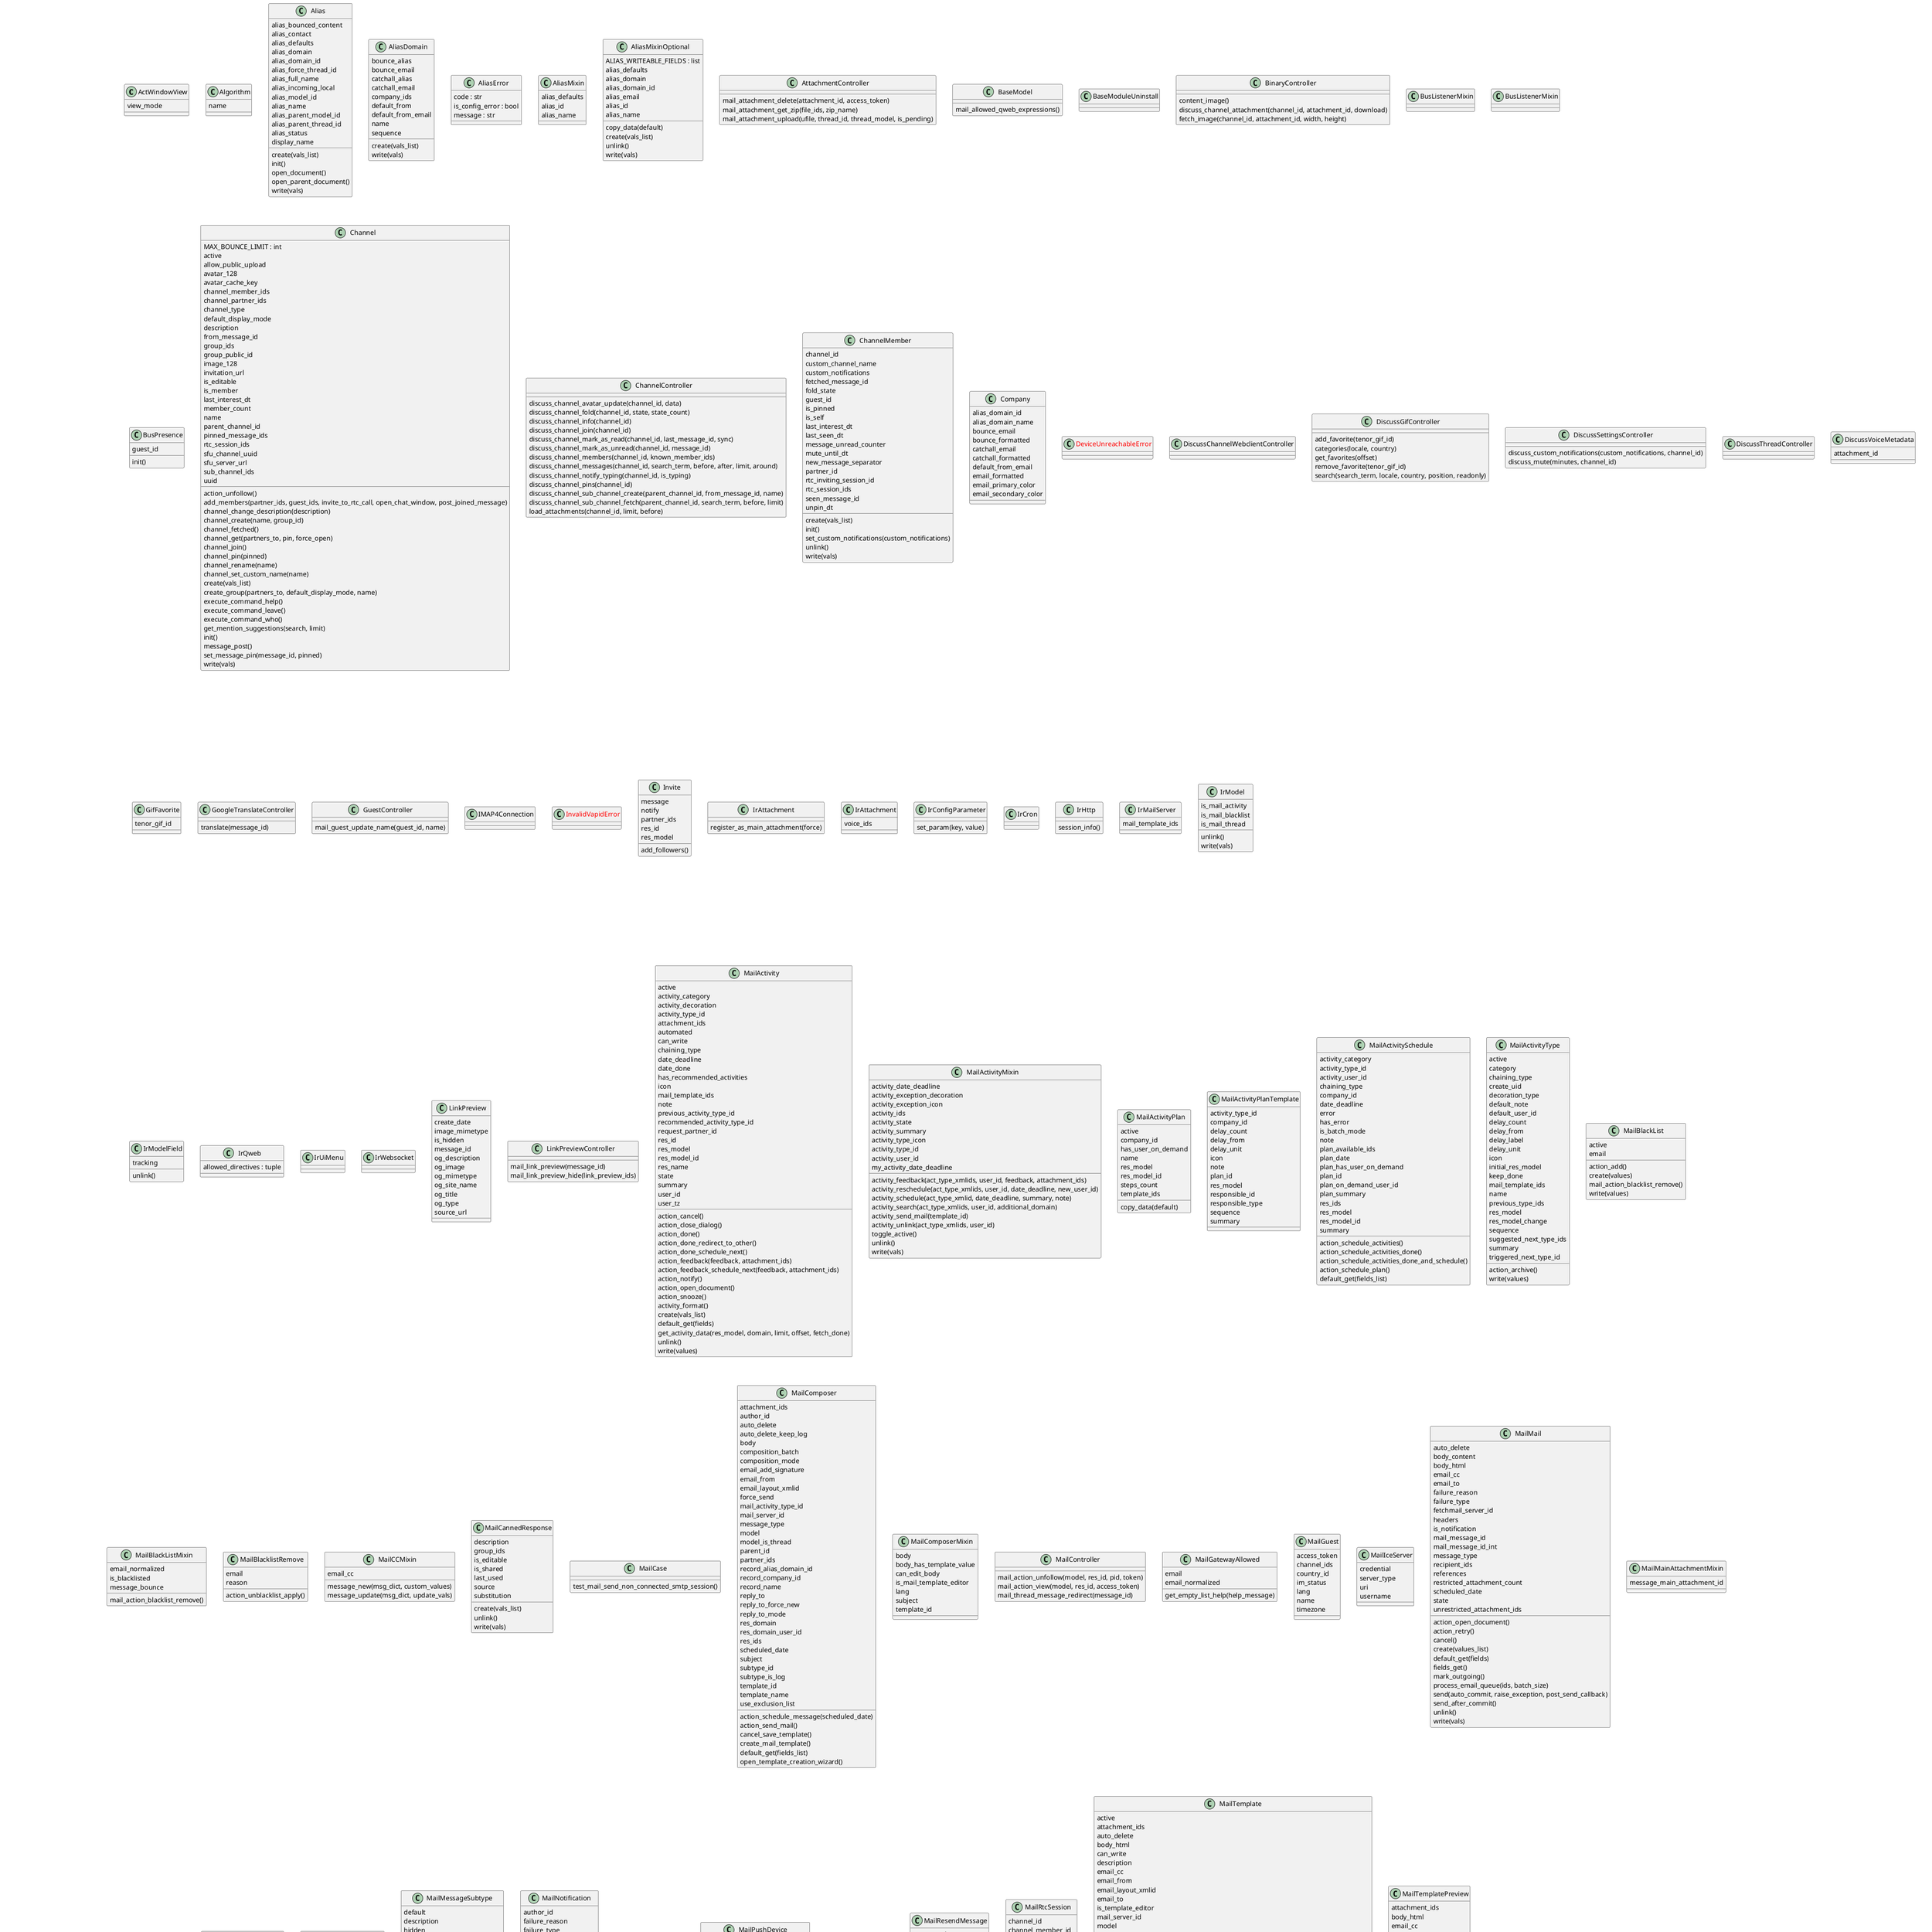 @startuml classes_mail
set namespaceSeparator none
class "ActWindowView" as odoo_src.odoo.addons.mail.models.ir_action_act_window.ActWindowView {
  view_mode
}
class "ActivityScheduleCase" as odoo_src.odoo.addons.mail.tests.test_mail_activity.ActivityScheduleCase {
  activity_create_mocked
  assertActivitiesFromPlan(plan, record, expected_deadlines, expected_responsible)
  assertActivityCreatedOnRecord(record, activity_values)
  assertActivityDoneOnRecord(record, activity_type)
  assertMessagesFromPlan(plan, record, expected_deadlines, expected_responsible)
  assertPlanExecution(plan, records, expected_deadlines, expected_responsible)
  get_last_activities(on_record, limit)
  reverse_record_set(records)
  setUpClass()
}
class "Algorithm" as odoo_src.odoo.addons.mail.tools.jwt.Algorithm {
  name
}
class "Alias" as odoo_src.odoo.addons.mail.models.mail_alias.Alias {
  alias_bounced_content
  alias_contact
  alias_defaults
  alias_domain
  alias_domain_id
  alias_force_thread_id
  alias_full_name
  alias_incoming_local
  alias_model_id
  alias_name
  alias_parent_model_id
  alias_parent_thread_id
  alias_status
  display_name
  create(vals_list)
  init()
  open_document()
  open_parent_document()
  write(vals)
}
class "AliasDomain" as odoo_src.odoo.addons.mail.models.mail_alias_domain.AliasDomain {
  bounce_alias
  bounce_email
  catchall_alias
  catchall_email
  company_ids
  default_from
  default_from_email
  name
  sequence
  create(vals_list)
  write(vals)
}
class "AliasError" as odoo_src.odoo.addons.mail.tools.alias_error.AliasError {
  code : str
  is_config_error : bool
  message : str
}
class "AliasMixin" as odoo_src.odoo.addons.mail.models.mail_alias_mixin.AliasMixin {
  alias_defaults
  alias_id
  alias_name
}
class "AliasMixinOptional" as odoo_src.odoo.addons.mail.models.mail_alias_mixin_optional.AliasMixinOptional {
  ALIAS_WRITEABLE_FIELDS : list
  alias_defaults
  alias_domain
  alias_domain_id
  alias_email
  alias_id
  alias_name
  copy_data(default)
  create(vals_list)
  unlink()
  write(vals)
}
class "AttachmentController" as odoo_src.odoo.addons.mail.controllers.attachment.AttachmentController {
  mail_attachment_delete(attachment_id, access_token)
  mail_attachment_get_zip(file_ids, zip_name)
  mail_attachment_upload(ufile, thread_id, thread_model, is_pending)
}
class "BaseModel" as odoo_src.odoo.addons.mail.models.models.BaseModel {
  mail_allowed_qweb_expressions()
}
class "BaseModuleUninstall" as odoo_src.odoo.addons.mail.wizard.base_module_uninstall.BaseModuleUninstall {
}
class "BinaryController" as odoo_src.odoo.addons.mail.controllers.discuss.binary.BinaryController {
  content_image()
  discuss_channel_attachment(channel_id, attachment_id, download)
  fetch_image(channel_id, attachment_id, width, height)
}
class "BusListenerMixin" as odoo_src.odoo.addons.mail.models.bus_listener_mixin.BusListenerMixin {
}
class "BusListenerMixin" as odoo_src.odoo.addons.mail.models.discuss.bus_listener_mixin.BusListenerMixin {
}
class "BusPresence" as odoo_src.odoo.addons.mail.models.bus_presence.BusPresence {
  guest_id
  init()
}
class "Channel" as odoo_src.odoo.addons.mail.models.discuss.discuss_channel.Channel {
  MAX_BOUNCE_LIMIT : int
  active
  allow_public_upload
  avatar_128
  avatar_cache_key
  channel_member_ids
  channel_partner_ids
  channel_type
  default_display_mode
  description
  from_message_id
  group_ids
  group_public_id
  image_128
  invitation_url
  is_editable
  is_member
  last_interest_dt
  member_count
  name
  parent_channel_id
  pinned_message_ids
  rtc_session_ids
  sfu_channel_uuid
  sfu_server_url
  sub_channel_ids
  uuid
  action_unfollow()
  add_members(partner_ids, guest_ids, invite_to_rtc_call, open_chat_window, post_joined_message)
  channel_change_description(description)
  channel_create(name, group_id)
  channel_fetched()
  channel_get(partners_to, pin, force_open)
  channel_join()
  channel_pin(pinned)
  channel_rename(name)
  channel_set_custom_name(name)
  create(vals_list)
  create_group(partners_to, default_display_mode, name)
  execute_command_help()
  execute_command_leave()
  execute_command_who()
  get_mention_suggestions(search, limit)
  init()
  message_post()
  set_message_pin(message_id, pinned)
  write(vals)
}
class "ChannelController" as odoo_src.odoo.addons.mail.controllers.discuss.channel.ChannelController {
  discuss_channel_avatar_update(channel_id, data)
  discuss_channel_fold(channel_id, state, state_count)
  discuss_channel_info(channel_id)
  discuss_channel_join(channel_id)
  discuss_channel_mark_as_read(channel_id, last_message_id, sync)
  discuss_channel_mark_as_unread(channel_id, message_id)
  discuss_channel_members(channel_id, known_member_ids)
  discuss_channel_messages(channel_id, search_term, before, after, limit, around)
  discuss_channel_notify_typing(channel_id, is_typing)
  discuss_channel_pins(channel_id)
  discuss_channel_sub_channel_create(parent_channel_id, from_message_id, name)
  discuss_channel_sub_channel_fetch(parent_channel_id, search_term, before, limit)
  load_attachments(channel_id, limit, before)
}
class "ChannelMember" as odoo_src.odoo.addons.mail.models.discuss.discuss_channel_member.ChannelMember {
  channel_id
  custom_channel_name
  custom_notifications
  fetched_message_id
  fold_state
  guest_id
  is_pinned
  is_self
  last_interest_dt
  last_seen_dt
  message_unread_counter
  mute_until_dt
  new_message_separator
  partner_id
  rtc_inviting_session_id
  rtc_session_ids
  seen_message_id
  unpin_dt
  create(vals_list)
  init()
  set_custom_notifications(custom_notifications)
  unlink()
  write(vals)
}
class "Company" as odoo_src.odoo.addons.mail.models.res_company.Company {
  alias_domain_id
  alias_domain_name
  bounce_email
  bounce_formatted
  catchall_email
  catchall_formatted
  default_from_email
  email_formatted
  email_primary_color
  email_secondary_color
}
class "<color:red>DeviceUnreachableError</color>" as odoo_src.odoo.addons.mail.tools.web_push.DeviceUnreachableError {
}
class "DiscussChannelWebclientController" as odoo_src.odoo.addons.mail.controllers.discuss.channel.DiscussChannelWebclientController {
}
class "DiscussGifController" as odoo_src.odoo.addons.mail.controllers.discuss.gif.DiscussGifController {
  add_favorite(tenor_gif_id)
  categories(locale, country)
  get_favorites(offset)
  remove_favorite(tenor_gif_id)
  search(search_term, locale, country, position, readonly)
}
class "DiscussSettingsController" as odoo_src.odoo.addons.mail.controllers.discuss.settings.DiscussSettingsController {
  discuss_custom_notifications(custom_notifications, channel_id)
  discuss_mute(minutes, channel_id)
}
class "DiscussThreadController" as odoo_src.odoo.addons.mail.controllers.discuss.thread.DiscussThreadController {
}
class "DiscussVoiceMetadata" as odoo_src.odoo.addons.mail.models.discuss.discuss_voice_metadata.DiscussVoiceMetadata {
  attachment_id
}
class "FetchmailServer" as odoo_src.odoo.addons.mail.models.fetchmail.FetchmailServer {
  active
  attach
  configuration
  date
  is_ssl
  message_ids
  name
  object_id
  original
  password
  port
  priority
  script
  server
  server_type
  server_type_info
  state
  user
  button_confirm_login()
  connect(allow_archived)
  create(vals_list)
  fetch_mail(raise_exception)
  onchange_server_type()
  set_draft()
  unlink()
  write(values)
}
class "Followers" as odoo_src.odoo.addons.mail.models.mail_followers.Followers {
  email
  is_active
  name
  partner_id
  res_id
  res_model
  subtype_ids
  create(vals_list)
  unlink()
  write(vals)
}
class "GifFavorite" as odoo_src.odoo.addons.mail.models.discuss.discuss_gif_favorite.GifFavorite {
  tenor_gif_id
}
class "GoogleTranslateController" as odoo_src.odoo.addons.mail.controllers.google_translate.GoogleTranslateController {
  translate(message_id)
}
class "GuestController" as odoo_src.odoo.addons.mail.controllers.guest.GuestController {
  mail_guest_update_name(guest_id, name)
}
class "IMAP4Connection" as odoo_src.odoo.addons.mail.models.fetchmail.IMAP4Connection {
}
class "<color:red>InvalidVapidError</color>" as odoo_src.odoo.addons.mail.tools.jwt.InvalidVapidError {
}
class "Invite" as odoo_src.odoo.addons.mail.wizard.mail_wizard_invite.Invite {
  message
  notify
  partner_ids
  res_id
  res_model
  add_followers()
}
class "IrAttachment" as odoo_src.odoo.addons.mail.models.ir_attachment.IrAttachment {
  register_as_main_attachment(force)
}
class "IrAttachment" as odoo_src.odoo.addons.mail.models.discuss.ir_attachment.IrAttachment {
  voice_ids
}
class "IrConfigParameter" as odoo_src.odoo.addons.mail.models.ir_config_parameter.IrConfigParameter {
  set_param(key, value)
}
class "IrCron" as odoo_src.odoo.addons.mail.models.ir_cron.IrCron {
}
class "IrHttp" as odoo_src.odoo.addons.mail.models.ir_http.IrHttp {
  session_info()
}
class "IrMailServer" as odoo_src.odoo.addons.mail.models.ir_mail_server.IrMailServer {
  mail_template_ids
}
class "IrModel" as odoo_src.odoo.addons.mail.models.ir_model.IrModel {
  is_mail_activity
  is_mail_blacklist
  is_mail_thread
  unlink()
  write(vals)
}
class "IrModelField" as odoo_src.odoo.addons.mail.models.ir_model_fields.IrModelField {
  tracking
  unlink()
}
class "IrQweb" as odoo_src.odoo.addons.mail.models.ir_qweb.IrQweb {
  allowed_directives : tuple
}
class "IrUiMenu" as odoo_src.odoo.addons.mail.models.ir_ui_menu.IrUiMenu {
}
class "IrWebsocket" as odoo_src.odoo.addons.mail.models.discuss.ir_websocket.IrWebsocket {
}
class "LinkPreview" as odoo_src.odoo.addons.mail.models.mail_link_preview.LinkPreview {
  create_date
  image_mimetype
  is_hidden
  message_id
  og_description
  og_image
  og_mimetype
  og_site_name
  og_title
  og_type
  source_url
}
class "LinkPreviewController" as odoo_src.odoo.addons.mail.controllers.link_preview.LinkPreviewController {
  mail_link_preview(message_id)
  mail_link_preview_hide(link_preview_ids)
}
class "MailActivity" as odoo_src.odoo.addons.mail.models.mail_activity.MailActivity {
  active
  activity_category
  activity_decoration
  activity_type_id
  attachment_ids
  automated
  can_write
  chaining_type
  date_deadline
  date_done
  has_recommended_activities
  icon
  mail_template_ids
  note
  previous_activity_type_id
  recommended_activity_type_id
  request_partner_id
  res_id
  res_model
  res_model_id
  res_name
  state
  summary
  user_id
  user_tz
  action_cancel()
  action_close_dialog()
  action_done()
  action_done_redirect_to_other()
  action_done_schedule_next()
  action_feedback(feedback, attachment_ids)
  action_feedback_schedule_next(feedback, attachment_ids)
  action_notify()
  action_open_document()
  action_snooze()
  activity_format()
  create(vals_list)
  default_get(fields)
  get_activity_data(res_model, domain, limit, offset, fetch_done)
  unlink()
  write(values)
}
class "MailActivityMixin" as odoo_src.odoo.addons.mail.models.mail_activity_mixin.MailActivityMixin {
  activity_date_deadline
  activity_exception_decoration
  activity_exception_icon
  activity_ids
  activity_state
  activity_summary
  activity_type_icon
  activity_type_id
  activity_user_id
  my_activity_date_deadline
  activity_feedback(act_type_xmlids, user_id, feedback, attachment_ids)
  activity_reschedule(act_type_xmlids, user_id, date_deadline, new_user_id)
  activity_schedule(act_type_xmlid, date_deadline, summary, note)
  activity_search(act_type_xmlids, user_id, additional_domain)
  activity_send_mail(template_id)
  activity_unlink(act_type_xmlids, user_id)
  toggle_active()
  unlink()
  write(vals)
}
class "MailActivityPlan" as odoo_src.odoo.addons.mail.models.mail_activity_plan.MailActivityPlan {
  active
  company_id
  has_user_on_demand
  name
  res_model
  res_model_id
  steps_count
  template_ids
  copy_data(default)
}
class "MailActivityPlanTemplate" as odoo_src.odoo.addons.mail.models.mail_activity_plan_template.MailActivityPlanTemplate {
  activity_type_id
  company_id
  delay_count
  delay_from
  delay_unit
  icon
  note
  plan_id
  res_model
  responsible_id
  responsible_type
  sequence
  summary
}
class "MailActivitySchedule" as odoo_src.odoo.addons.mail.wizard.mail_activity_schedule.MailActivitySchedule {
  activity_category
  activity_type_id
  activity_user_id
  chaining_type
  company_id
  date_deadline
  error
  has_error
  is_batch_mode
  note
  plan_available_ids
  plan_date
  plan_has_user_on_demand
  plan_id
  plan_on_demand_user_id
  plan_summary
  res_ids
  res_model
  res_model_id
  summary
  action_schedule_activities()
  action_schedule_activities_done()
  action_schedule_activities_done_and_schedule()
  action_schedule_plan()
  default_get(fields_list)
}
class "MailActivityType" as odoo_src.odoo.addons.mail.models.mail_activity_type.MailActivityType {
  active
  category
  chaining_type
  create_uid
  decoration_type
  default_note
  default_user_id
  delay_count
  delay_from
  delay_label
  delay_unit
  icon
  initial_res_model
  keep_done
  mail_template_ids
  name
  previous_type_ids
  res_model
  res_model_change
  sequence
  suggested_next_type_ids
  summary
  triggered_next_type_id
  action_archive()
  write(values)
}
class "MailBlackList" as odoo_src.odoo.addons.mail.models.mail_blacklist.MailBlackList {
  active
  email
  action_add()
  create(values)
  mail_action_blacklist_remove()
  write(values)
}
class "MailBlackListMixin" as odoo_src.odoo.addons.mail.models.mail_thread_blacklist.MailBlackListMixin {
  email_normalized
  is_blacklisted
  message_bounce
  mail_action_blacklist_remove()
}
class "MailBlacklistRemove" as odoo_src.odoo.addons.mail.wizard.mail_blacklist_remove.MailBlacklistRemove {
  email
  reason
  action_unblacklist_apply()
}
class "MailCCMixin" as odoo_src.odoo.addons.mail.models.mail_thread_cc.MailCCMixin {
  email_cc
  message_new(msg_dict, custom_values)
  message_update(msg_dict, update_vals)
}
class "MailCannedResponse" as odoo_src.odoo.addons.mail.models.mail_canned_response.MailCannedResponse {
  description
  group_ids
  is_editable
  is_shared
  last_used
  source
  substitution
  create(vals_list)
  unlink()
  write(vals)
}
class "MailCase" as odoo_src.odoo.addons.mail.tests.test_mail_mail.MailCase {
  test_mail_send_non_connected_smtp_session()
}
class "MailCase" as odoo_src.odoo.addons.mail.tests.common.MailCase {
  assertBus(channels, message_items, get_params)
  assertBusNotificationType(expected_pairs)
  assertBusNotifications(channels, message_items, check_unique)
  assertMailNotifications(messages, recipients_info, bus_notif_count)
  assertMessageBusNotifications(message, count)
  assertMsgWithoutNotifications(mail_unlink_sent)
  assertNoNotifications()
  assertNotified(message, recipients_info, is_complete)
  assertPostNotifications(recipients_info, mail_unlink_sent)
  assertSinglePostNotifications(recipients_info, message_info, mail_unlink_sent)
  assertTracking(message, data, strict)
  flush_tracking()
  mock_bus()
  mock_mail_app()
  setUp()
}
class "MailCommon" as odoo_src.odoo.addons.mail.tests.common.MailCommon {
  setUpClass()
}
class "MailComposer" as odoo_src.odoo.addons.mail.wizard.mail_compose_message.MailComposer {
  attachment_ids
  author_id
  auto_delete
  auto_delete_keep_log
  body
  composition_batch
  composition_mode
  email_add_signature
  email_from
  email_layout_xmlid
  force_send
  mail_activity_type_id
  mail_server_id
  message_type
  model
  model_is_thread
  parent_id
  partner_ids
  record_alias_domain_id
  record_company_id
  record_name
  reply_to
  reply_to_force_new
  reply_to_mode
  res_domain
  res_domain_user_id
  res_ids
  scheduled_date
  subject
  subtype_id
  subtype_is_log
  template_id
  template_name
  use_exclusion_list
  action_schedule_message(scheduled_date)
  action_send_mail()
  cancel_save_template()
  create_mail_template()
  default_get(fields_list)
  open_template_creation_wizard()
}
class "MailComposerMixin" as odoo_src.odoo.addons.mail.models.mail_composer_mixin.MailComposerMixin {
  body
  body_has_template_value
  can_edit_body
  is_mail_template_editor
  lang
  subject
  template_id
}
class "MailController" as odoo_src.odoo.addons.mail.controllers.mail.MailController {
  mail_action_unfollow(model, res_id, pid, token)
  mail_action_view(model, res_id, access_token)
  mail_thread_message_redirect(message_id)
}
class "MailGatewayAllowed" as odoo_src.odoo.addons.mail.models.mail_gateway_allowed.MailGatewayAllowed {
  email
  email_normalized
  get_empty_list_help(help_message)
}
class "MailGuest" as odoo_src.odoo.addons.mail.models.discuss.mail_guest.MailGuest {
  access_token
  channel_ids
  country_id
  im_status
  lang
  name
  timezone
}
class "MailIceServer" as odoo_src.odoo.addons.mail.models.mail_ice_server.MailIceServer {
  credential
  server_type
  uri
  username
}
class "MailMail" as odoo_src.odoo.addons.mail.models.mail_mail.MailMail {
  auto_delete
  body_content
  body_html
  email_cc
  email_to
  failure_reason
  failure_type
  fetchmail_server_id
  headers
  is_notification
  mail_message_id
  mail_message_id_int
  message_type
  recipient_ids
  references
  restricted_attachment_count
  scheduled_date
  state
  unrestricted_attachment_ids
  action_open_document()
  action_retry()
  cancel()
  create(values_list)
  default_get(fields)
  fields_get()
  mark_outgoing()
  process_email_queue(ids, batch_size)
  send(auto_commit, raise_exception, post_send_callback)
  send_after_commit()
  unlink()
  write(vals)
}
class "MailMainAttachmentMixin" as odoo_src.odoo.addons.mail.models.mail_thread_main_attachment.MailMainAttachmentMixin {
  message_main_attachment_id
}
class "MailMessage" as odoo_src.odoo.addons.mail.models.discuss.mail_message.MailMessage {
}
class "MailMessageReaction" as odoo_src.odoo.addons.mail.models.mail_message_reaction.MailMessageReaction {
  content
  guest_id
  message_id
  partner_id
  init()
}
class "MailMessageSchedule" as odoo_src.odoo.addons.mail.models.mail_message_schedule.MailMessageSchedule {
  mail_message_id
  notification_parameters
  scheduled_datetime
  create(vals_list)
  force_send()
}
class "MailMessageSubtype" as odoo_src.odoo.addons.mail.models.mail_message_subtype.MailMessageSubtype {
  default
  description
  hidden
  internal
  name
  parent_id
  relation_field
  res_model
  sequence
  track_recipients
  create(vals_list)
  default_subtypes(model_name)
  unlink()
  write(vals)
}
class "MailNotification" as odoo_src.odoo.addons.mail.models.mail_notification.MailNotification {
  author_id
  failure_reason
  failure_type
  is_read
  mail_mail_id
  mail_message_id
  notification_status
  notification_type
  read_date
  res_partner_id
  create(vals_list)
  format_failure_reason()
  init()
  write(vals)
}
class "MailPush" as odoo_src.odoo.addons.mail.models.mail_push.MailPush {
  mail_push_device_id
  payload
}
class "MailPushDevice" as odoo_src.odoo.addons.mail.models.mail_push_device.MailPushDevice {
  endpoint
  expiration_time
  keys
  partner_id
  get_web_push_vapid_public_key()
  register_devices()
  unregister_devices()
}
class "MailRenderMixin" as odoo_src.odoo.addons.mail.models.mail_render_mixin.MailRenderMixin {
  lang
  render_model
  create(values_list)
  write(vals)
}
class "MailResendMessage" as odoo_src.odoo.addons.mail.wizard.mail_resend_message.MailResendMessage {
  can_cancel
  can_resend
  mail_message_id
  notification_ids
  partner_ids
  partner_readonly
  cancel_mail_action()
  default_get(fields)
  resend_mail_action()
}
class "MailRtcSession" as odoo_src.odoo.addons.mail.models.discuss.discuss_channel_rtc_session.MailRtcSession {
  channel_id
  channel_member_id
  guest_id
  is_camera_on
  is_deaf
  is_muted
  is_screen_sharing_on
  partner_id
  write_date
  action_disconnect()
  create(vals_list)
  unlink()
}
class "MailTemplate" as odoo_src.odoo.addons.mail.models.mail_template.MailTemplate {
  active
  attachment_ids
  auto_delete
  body_html
  can_write
  description
  email_cc
  email_from
  email_layout_xmlid
  email_to
  is_template_editor
  mail_server_id
  model
  model_id
  name
  partner_to
  ref_ir_act_window
  reply_to
  report_template_ids
  scheduled_date
  subject
  template_category
  use_default_to
  user_id
  cancel_unlink()
  copy_data(default)
  create(vals_list)
  create_action()
  default_get(fields)
  open_delete_confirmation_modal()
  send_mail(res_id, force_send, raise_exception, email_values, email_layout_xmlid)
  send_mail_batch(res_ids, force_send, raise_exception, email_values, email_layout_xmlid)
  unlink()
  unlink_action()
  write(vals)
}
class "MailTemplatePreview" as odoo_src.odoo.addons.mail.wizard.mail_template_preview.MailTemplatePreview {
  attachment_ids
  body_html
  email_cc
  email_from
  email_to
  error_msg
  lang
  mail_template_id
  model_id
  no_record
  partner_ids
  reply_to
  resource_ref
  scheduled_date
  subject
}
class "MailTemplateReset" as odoo_src.odoo.addons.mail.wizard.mail_template_reset.MailTemplateReset {
  template_ids
  reset_template()
}
class "MailThread" as odoo_src.odoo.addons.mail.models.mail_thread.MailThread {
  has_message
  message_attachment_count
  message_follower_ids
  message_has_error
  message_has_error_counter
  message_ids
  message_is_follower
  message_needaction
  message_needaction_counter
  message_partner_ids
  copy_data(default)
  create(vals_list)
  get_empty_list_help(help_message)
  get_views(views, options)
  message_change_thread(new_thread, new_parent_message)
  message_get_followers(after, limit, filter_recipients)
  message_mail_with_source(source_ref, render_values, message_type, auto_commit)
  message_new(msg_dict, custom_values)
  message_notify()
  message_parse(message, save_original)
  message_post()
  message_post_with_source(source_ref, render_values, message_type, subtype_xmlid, subtype_id)
  message_process(model, message, custom_values, save_original, strip_attachments, thread_id)
  message_route(message, message_dict, model, thread_id, custom_values)
  message_subscribe(partner_ids, subtype_ids)
  message_unsubscribe(partner_ids)
  message_update(msg_dict, update_vals)
  notify_cancel_by_type(notification_type)
  unlink()
  write(values)
}
class "MailTracking" as odoo_src.odoo.addons.mail.models.mail_tracking_value.MailTracking {
  currency_id
  field_id
  field_info
  mail_message_id
  new_value_char
  new_value_datetime
  new_value_float
  new_value_integer
  new_value_text
  old_value_char
  old_value_datetime
  old_value_float
  old_value_integer
  old_value_text
}
class "MailTrackingDurationMixin" as odoo_src.odoo.addons.mail.models.mail_tracking_duration_mixin.MailTrackingDurationMixin {
  duration_tracking
}
class "MailTrackingDurationMixinCase" as odoo_src.odoo.addons.mail.tests.mail_tracking_duration_mixin_case.MailTrackingDurationMixinCase {
  assertTrackingDuration(records, record_to_tracking_dic)
  setUpClass(tested_model, model_fields)
}
class "MailboxController" as odoo_src.odoo.addons.mail.controllers.mailbox.MailboxController {
  discuss_history_messages(search_term, before, after, limit, around)
  discuss_inbox_messages(search_term, before, after, limit, around)
  discuss_starred_messages(search_term, before, after, limit, around)
}
class "MergePartnerAutomatic" as odoo_src.odoo.addons.mail.wizard.base_partner_merge_automatic_wizard.MergePartnerAutomatic {
}
class "Message" as odoo_src.odoo.addons.mail.models.mail_message.Message {
  attachment_ids
  author_avatar
  author_guest_id
  author_id
  body
  child_ids
  date
  email_add_signature
  email_from
  email_layout_xmlid
  has_error
  is_current_user_or_guest_author
  is_internal
  link_preview_ids
  mail_activity_type_id
  mail_ids
  mail_server_id
  message_id
  message_type
  model
  needaction
  notification_ids
  notified_partner_ids
  parent_id
  partner_ids
  pinned_at
  preview
  reaction_ids
  record_alias_domain_id
  record_company_id
  record_name
  reply_to
  reply_to_force_new
  res_id
  starred
  starred_partner_ids
  subject
  subtype_id
  tracking_value_ids
  action_open_document()
  create(values_list)
  default_get(fields)
  export_data(fields_to_export)
  fetch(field_names)
  init()
  is_thread_message(vals)
  mark_all_as_read(domain)
  read(fields, load)
  set_message_done()
  toggle_message_starred()
  unlink()
  unstar_all()
  write(vals)
}
class "MessagePostSubTestData" as odoo_src.odoo.addons.mail.tests.test_thread_controller.MessagePostSubTestData {
  allowed
  exp_author : NoneType
  exp_emails : NoneType
  exp_partners : NoneType
  guest
  post_data : dict
  route_kw
  user
}
class "MessageReactionController" as odoo_src.odoo.addons.mail.controllers.message_reaction.MessageReactionController {
  mail_message_reaction(message_id, content, action)
}
class "MessageTranslation" as odoo_src.odoo.addons.mail.models.mail_message_translation.MessageTranslation {
  body
  create_date
  message_id
  source_lang
  target_lang
  init()
}
class "MockEmail" as odoo_src.odoo.addons.mail.tests.common.MockEmail {
  build_email_mocked
  mail_mail_create_mocked
  mail_mail_private_send_mocked
  mail_unlink_sent : bool
  send_email_mocked
  assertHtmlEqual(value, expected, message)
  assertMailMail(recipients, status, email_to_recipients, mail_message, author, content, fields_values, email_values)
  assertMailMailWEmails(emails, status, email_to_recipients, mail_message, author, content, fields_values, email_values)
  assertMailMailWId(mail_id, status, email_to_recipients, author, content, fields_values, email_values)
  assertMailMailWRecord(record, recipients, status, email_to_recipients, mail_message, author, content, fields_values, email_values)
  assertMessageFields(message, fields_values)
  assertNoMail(recipients, mail_message, author)
  assertNotSentEmail(recipients)
  assertSentEmail(author, recipients)
  format(template, to, subject, email_from, return_path, cc, extra, msg_id, references)
  format_and_process(template, email_from, to, subject, cc, return_path, extra, msg_id, model, target_model, target_field, with_user)
  from_string(text)
  gateway_mail_reply_from_smtp_email(template, source_smtp_to_list, reply_all, cc, force_email_from, force_return_path, extra, use_references, extra_references, use_in_reply_to, debug_log)
  gateway_mail_reply_last_email(template, force_email_to, debug_log)
  gateway_mail_reply_wemail(template, email_to, target_model, target_field, debug_log)
  gateway_mail_reply_wrecord(template, record, use_in_reply_to, debug_log)
  mock_datetime_and_now(mock_dt)
  mock_mail_gateway(mail_unlink_sent)
  setUpClass()
}
class "POP3Connection" as odoo_src.odoo.addons.mail.models.fetchmail.POP3Connection {
}
class "Partner" as odoo_src.odoo.addons.mail.models.res_partner.Partner {
  contact_address_inline
  email
  name
  parent_id
  phone
  starred_message_ids
  user_id
  vat
  find_or_create(email, assert_valid_email)
  get_mention_suggestions(search, limit)
  im_search(name, limit, excluded_ids)
}
class "PartnerResend" as odoo_src.odoo.addons.mail.wizard.mail_resend_message.PartnerResend {
  email
  failure_reason
  message
  name
  notification_id
  partner_id
  partner_readonly
  resend
  resend_wizard_id
  action_open_record()
  action_open_resend_partner()
  action_resend()
}
class "PublicPageController" as odoo_src.odoo.addons.mail.controllers.discuss.public_page.PublicPageController {
  discuss_channel(channel_id)
  discuss_channel_chat_from_token(create_token, channel_name)
  discuss_channel_invitation(channel_id, invitation_token)
  discuss_channel_meet_from_token(create_token, channel_name)
}
class "PublisherWarrantyContract" as odoo_src.odoo.addons.mail.models.update.PublisherWarrantyContract {
  update_notification(cron_mode)
}
class "ResConfigSettings" as odoo_src.odoo.addons.mail.models.res_config_settings.ResConfigSettings {
  alias_domain_id
  email_primary_color
  email_secondary_color
  external_email_server_default
  fail_counter
  google_translate_api_key
  module_google_gmail
  module_microsoft_outlook
  restrict_template_rendering
  sfu_server_key
  sfu_server_url
  tenor_api_key
  tenor_content_filter
  tenor_gif_limit
  twilio_account_sid
  twilio_account_token
  use_twilio_rtc_servers
  open_email_layout()
  open_mail_templates()
}
class "ResGroups" as odoo_src.odoo.addons.mail.models.discuss.res_groups.ResGroups {
  write(vals)
}
class "ResPartner" as odoo_src.odoo.addons.mail.models.discuss.res_partner.ResPartner {
  channel_ids
  get_mention_suggestions_from_channel(channel_id, search, limit)
  search_for_channel_invite(search_term, channel_id, limit)
}
class "ResUsers" as odoo_src.odoo.addons.mail.models.discuss.res_users.ResUsers {
  create(vals_list)
  unlink()
  write(vals)
}
class "ResUsersSettings" as odoo_src.odoo.addons.mail.models.res_users_settings.ResUsersSettings {
  channel_notifications
  is_discuss_sidebar_category_channel_open
  is_discuss_sidebar_category_chat_open
  mute_until_dt
  push_to_talk_key
  use_push_to_talk
  voice_active_duration
  volume_settings_ids
  set_custom_notifications(custom_notifications)
  set_res_users_settings(new_settings)
  set_volume_setting(partner_id, volume, guest_id)
}
class "ResUsersSettingsVolumes" as odoo_src.odoo.addons.mail.models.res_users_settings_volumes.ResUsersSettingsVolumes {
  guest_id
  partner_id
  user_setting_id
  volume
  init()
}
class "RtcController" as odoo_src.odoo.addons.mail.controllers.discuss.rtc.RtcController {
  audio_worklet_processor()
  channel_call_cancel_invitation(channel_id, member_ids)
  channel_call_join(channel_id, check_rtc_session_ids, camera)
  channel_call_leave(channel_id)
  channel_ping(channel_id, rtc_session_id, check_rtc_session_ids)
  session_call_notify(peer_notifications)
  session_update_and_broadcast(session_id, values)
}
class "ScheduledMessage" as odoo_src.odoo.addons.mail.models.mail_scheduled_message.ScheduledMessage {
  attachment_ids
  author_id
  body
  is_note
  model
  notification_parameters
  partner_ids
  res_id
  scheduled_date
  subject
  create(vals_list)
  open_edit_form()
  post_message()
  unlink()
  write(vals)
}
class "ServerActions" as odoo_src.odoo.addons.mail.models.ir_actions_server.ServerActions {
  activity_date_deadline_range
  activity_date_deadline_range_type
  activity_note
  activity_summary
  activity_type_id
  activity_user_field_name
  activity_user_id
  activity_user_type
  mail_post_autofollow
  mail_post_method
  partner_ids
  state
  template_id
}
class "Store" as odoo_src.odoo.addons.mail.tools.discuss.Store {
  data : dict
  add()
  get_result()
  many()
  many_ids()
  one()
  one_id()
}
class "TemplateResetMixin" as odoo_src.odoo.addons.mail.models.template_reset_mixin.TemplateResetMixin {
  template_fs
  create(vals_list)
  reset_template()
}
class "TestAttachmentController" as odoo_src.odoo.addons.mail.tests.test_attachment_controller.TestAttachmentController {
  test_attachment_partner()
  test_send_attachment_without_body()
}
class "TestAttachmentControllerCommon" as odoo_src.odoo.addons.mail.tests.test_attachment_controller.TestAttachmentControllerCommon {
  setUpClass()
}
class "TestAvatarAcl" as odoo_src.odoo.addons.mail.tests.discuss.test_avatar_acl.TestAvatarAcl {
  get_avatar_url(record, add_token)
  test_guest_open_guest_avatar()
  test_guest_open_guest_avatar_with_channel()
  test_guest_open_partner_avatar()
  test_guest_open_partner_avatar_with_channel()
  test_partner_open_guest_avatar()
  test_partner_open_guest_avatar_with_channel()
  test_partner_open_partner_avatar()
  test_portal_open_partner_avatar()
  test_portal_open_partner_avatar_with_channel()
}
class "TestBinaryController" as odoo_src.odoo.addons.mail.tests.test_binary_controller.TestBinaryController {
  test_open_partner_avatar()
  test_open_partner_avatar_has_message()
}
class "TestBinaryControllerCommon" as odoo_src.odoo.addons.mail.tests.test_binary_controller.TestBinaryControllerCommon {
  setUpClass()
}
class "TestBusPresence" as odoo_src.odoo.addons.mail.tests.discuss.test_bus_presence.TestBusPresence {
  test_receive_presences_as_guest()
  test_receive_presences_as_internal()
  test_receive_presences_as_portal()
}
class "TestChannelInternals" as odoo_src.odoo.addons.mail.tests.discuss.test_discuss_channel.TestChannelInternals {
  setUpClass()
  test_channel_chat_message_post_should_update_last_interest_dt()
  test_channel_command_help_in_channel()
  test_channel_command_help_in_group()
  test_channel_info_get()
  test_channel_info_get_should_update_last_interest_dt()
  test_channel_info_mark_as_read()
  test_channel_member_cannot_be_public_user()
  test_channel_members()
  test_channel_message_post_should_not_allow_adding_wrong_parent()
  test_channel_message_post_with_voice_attachment()
  test_channel_notification()
  test_channel_private_unfollow()
  test_channel_recipients_channel()
  test_channel_recipients_chat()
  test_channel_recipients_mention()
  test_channel_should_generate_correct_default_avatar()
  test_channel_unfollow_should_not_post_message_if_the_partner_has_been_removed()
  test_channel_unsubscribe_auto()
  test_channel_user_synchronize()
  test_channel_write_should_send_notification()
  test_channel_write_should_send_notification_if_image_128_changed()
  test_create_chat_channel_should_only_pin_the_channel_for_the_current_user()
  test_mail_message_starred_group()
  test_multi_company_chat()
  test_set_last_seen_message_should_send_notification_only_once()
}
class "TestChannelRTC" as odoo_src.odoo.addons.mail.tests.discuss.test_rtc.TestChannelRTC {
  maxDiff : NoneType
  test_01_join_call()
  test_10_start_call_in_chat_should_invite_all_members_to_call()
  test_11_start_call_in_group_should_invite_all_members_to_call()
  test_20_join_call_should_cancel_pending_invitations()
  test_21_leave_call_should_cancel_pending_invitations()
  test_25_lone_call_participant_leaving_call_should_cancel_pending_invitations()
  test_30_add_members_while_in_call_should_invite_new_members_to_call()
  test_40_leave_call_should_remove_existing_sessions_of_user_in_channel_and_return_data()
  test_50_garbage_collect_should_remove_old_sessions_and_notify_data()
  test_51_action_disconnect_should_remove_selected_session_and_notify_data()
  test_60_rtc_sync_sessions_should_gc_and_return_outdated_and_active_sessions()
}
class "TestCompany" as odoo_src.odoo.addons.mail.tests.test_res_company.TestCompany {
  test_company_colors()
}
class "TestControllerCommon" as odoo_src.odoo.addons.mail.tests.test_controller_common.TestControllerCommon {
  setUpClass()
}
class "TestDiscussAction" as odoo_src.odoo.addons.mail.tests.discuss.test_discuss_action.TestDiscussAction {
  test_go_back_to_thread_from_breadcrumbs()
}
class "TestDiscussAttachmentController" as odoo_src.odoo.addons.mail.tests.discuss.test_discuss_attachment_controller.TestDiscussAttachmentController {
  test_attachment_allowed_upload_public_channel()
  test_attachment_not_allowed_upload_public_channel()
}
class "TestDiscussBinaryController" as odoo_src.odoo.addons.mail.tests.discuss.test_discuss_binary_controller.TestDiscussBinaryController {
  test_01_guest_avatar_private_channel()
  test_01_guest_avatar_public_channel()
  test_01_partner_avatar_private_channel()
  test_01_partner_avatar_public_channel()
  test_02_guest_avatar_private_channel()
  test_02_guest_avatar_public_channel()
  test_02_partner_avatar_private_channel()
  test_02_partner_avatar_public_channel()
  test_03_guest_avatar_private_channel()
  test_03_guest_avatar_public_channel()
  test_03_partner_avatar_private_channel()
  test_03_partner_avatar_public_channel()
  test_04_guest_avatar_private_channel()
  test_04_partner_avatar_private_channel()
  test_05_guest_avatar_private_channel()
  test_05_partner_avatar_private_channel()
  test_open_guest_avatar()
}
class "TestDiscussBinaryControllerCommon" as odoo_src.odoo.addons.mail.tests.discuss.test_discuss_binary_controller.TestDiscussBinaryControllerCommon {
  setUpClass()
}
class "TestDiscussChannelAccess" as odoo_src.odoo.addons.mail.tests.discuss.test_discuss_channel_access.TestDiscussChannelAccess {
  setUpClass()
  test_01_discuss_channel_access()
  test_02_discuss_sub_channel_access()
  test_10_discuss_channel_member_access()
  test_11_discuss_sub_channel_member_access()
}
class "TestDiscussChannelMember" as odoo_src.odoo.addons.mail.tests.discuss.test_discuss_channel_member.TestDiscussChannelMember {
  setUpClass()
  test_channel_member_invite_with_guest()
  test_group_01()
  test_group_invite()
  test_group_leave()
  test_group_members()
  test_group_restricted_channel()
  test_public_channel()
  test_unread_counter_with_message_post()
  test_unread_counter_with_message_post_multi_channel()
}
class "TestDiscussMessageUpdateController" as odoo_src.odoo.addons.mail.tests.discuss.test_discuss_message_update_controller.TestDiscussMessageUpdateController {
  test_message_update_guest_as_owner()
  test_message_update_public_channel()
}
class "TestDiscussSubChannels" as odoo_src.odoo.addons.mail.tests.discuss.test_discuss_sub_channels.TestDiscussSubChannels {
  test_01_gc_unpin_outdated_sub_channels()
  test_02_sub_channel_members_sync_with_parent()
  test_03_cannot_create_recursive_sub_channel()
  test_04_sub_channel_panel_search()
  test_05_cannot_upate_first_message_nor_parent_channel()
  test_06_initial_message_must_belong_to_parent_channel()
  test_07_unlink_sub_channel()
  test_08_sub_channel_message_author_member()
}
class "TestDiscussThreadController" as odoo_src.odoo.addons.mail.tests.discuss.test_discuss_thread_controller.TestDiscussThreadController {
  test_internal_channel_message_post_access()
  test_public_channel_message_post_access()
  test_public_channel_message_post_partner_emails()
  test_public_channel_message_post_partner_ids()
}
class "TestDiscussTools" as odoo_src.odoo.addons.mail.tests.test_discuss_tools.TestDiscussTools {
  test_010_store_dict()
  test_011_store_dict_update_same_id()
  test_012_store_dict_update_multiple_ids()
  test_014_store_dict_update_multiple_ids_list()
  test_020_store_list()
  test_021_store_list_append()
  test_030_store_add_key()
  test_040_store_invalid()
  test_042_store_invalid_missing_id()
  test_050_store_dict_to_list()
  test_051_store_list_to_dict()
  test_060_store_data_empty_val()
  test_061_store_data_empty_not_empty()
  test_110_store_store_singleton()
  test_111_store_store_dict_update()
  test_130_store_store_add_key()
  test_140_store_store_invalid_bool()
  test_141_store_store_invalid_list()
  test_160_store_store_data_empty_val()
  test_161_store_store_data_empty_not_empty()
  test_210_store_thread_dict()
  test_211_store_thread_dict_update_same_id()
  test_212_store_thread_dict_update_multiple_ids()
  test_213_store_thread_dict_update_multiple_models()
  test_214_store_thread_dict_update_multiple_models_list()
  test_220_store_thread_list()
  test_221_store_thread_list_append()
  test_230_store_thread_add_key()
  test_240_store_thread_invalid_bool()
  test_241_store_thread_invalid_list()
  test_242_store_thread_invalid_missing_id()
  test_243_store_thread_invalid_missing_model()
  test_250_store_thread_dict_to_list()
  test_251_store_thread_list_to_dict()
  test_260_store_thread_data_empty_val()
  test_261_store_thread_data_empty_not_empty()
}
class "TestGuestFeature" as odoo_src.odoo.addons.mail.tests.discuss.test_guest_feature.TestGuestFeature {
  test_mark_as_read_as_guest()
  test_subscribe_to_discuss_channel()
  test_subscribe_to_guest_channel()
}
class "TestIrMailServer" as odoo_src.odoo.addons.mail.tests.test_ir_mail_server.TestIrMailServer {
  setUpClass()
  test_assert_base_values()
  test_default_email_from()
  test_mail_server_config_bin()
  test_mail_server_get_test_email_from()
  test_mail_server_priorities()
  test_mail_server_send_email()
}
class "TestLinkPreview" as odoo_src.odoo.addons.mail.tests.test_link_preview.TestLinkPreview {
  setUpClass()
  test_get_link_preview_from_url()
  test_link_preview()
  test_link_preview_ignore_internal_link()
  test_link_preview_no_content_type()
}
class "TestLoadMessages" as odoo_src.odoo.addons.mail.tests.discuss.test_load_messages.TestLoadMessages {
  test_01_mail_message_load_order_tour()
}
class "TestMailActivityChatter" as odoo_src.odoo.addons.mail.tests.test_mail_activity.TestMailActivityChatter {
  env
  setUpClass()
  test_mail_activity_date_format()
  test_mail_activity_schedule_from_chatter()
}
class "TestMailActivityIntegrity" as odoo_src.odoo.addons.mail.tests.test_mail_activity.TestMailActivityIntegrity {
  test_mail_activity_type_master_data()
}
class "TestMailComposer" as odoo_src.odoo.addons.mail.tests.test_mail_composer.TestMailComposer {
  setUpClass()
}
class "TestMailComposerForm" as odoo_src.odoo.addons.mail.tests.test_mail_composer.TestMailComposerForm {
  setUpClass()
  test_composer_default_recipients()
  test_composer_default_recipients_private()
  test_composer_default_recipients_private_norights()
  test_composer_template_recipients_private()
}
class "TestMailComposerRendering" as odoo_src.odoo.addons.mail.tests.test_mail_composer.TestMailComposerRendering {
  test_mail_mass_mode_compose_with_mso()
  test_mail_mass_mode_template_with_mso()
}
class "TestMailComposerUI" as odoo_src.odoo.addons.mail.tests.test_mail_composer.TestMailComposerUI {
  test_mail_composer_test_tour()
}
class "TestMailMessage" as odoo_src.odoo.addons.mail.tests.test_mail_message.TestMailMessage {
  test_unlink_failure_message_notify_author()
}
class "TestMailPublicPage" as odoo_src.odoo.addons.mail.tests.discuss.test_discuss_channel_as_guest.TestMailPublicPage {
  channel
  group
  tour : str
  setUp()
  test_channel_invitation_from_token()
  test_chat_from_token_as_guest()
  test_discuss_channel_public_page_as_admin()
  test_discuss_channel_public_page_as_guest()
  test_discuss_channel_public_page_as_internal()
  test_discuss_channel_public_page_as_portal()
  test_discuss_channel_public_page_call_public()
  test_mail_group_public_page_as_admin()
  test_mail_group_public_page_as_guest()
  test_mail_group_public_page_as_internal()
  test_mail_group_public_page_as_portal()
  test_sidebar_in_public_page()
}
class "TestMailRender" as odoo_src.odoo.addons.mail.tests.test_mail_render.TestMailRender {
  test_evaluation_context()
  test_prepend_preview_inline_template_to_qweb()
  test_render_field()
  test_render_field_lang()
  test_render_field_no_records()
  test_render_field_not_existing()
  test_render_template_inline_template()
  test_render_template_inline_template_w_post_process_custom_local_links()
  test_render_template_qweb()
  test_render_template_qweb_view()
  test_render_template_various()
  test_replace_local_links()
}
class "TestMailRenderCommon" as odoo_src.odoo.addons.mail.tests.test_mail_render.TestMailRenderCommon {
  setUpClass()
}
class "TestMailRenderSecurity" as odoo_src.odoo.addons.mail.tests.test_mail_render.TestMailRenderSecurity {
  test_render_inline_template_impersonate()
  test_render_inline_template_restricted()
  test_render_inline_template_restricted_static()
  test_render_inline_template_unrestricted()
  test_render_template_qweb_restricted()
  test_security_function_call()
  test_security_inline_template_restricted()
  test_security_inline_template_unrestricted()
  test_security_qweb_template_restricted()
  test_security_qweb_template_restricted_cached()
  test_security_qweb_template_unrestricted()
}
class "TestMailTemplate" as odoo_src.odoo.addons.mail.tests.test_mail_template.TestMailTemplate {
  setUpClass()
  test_mail_compose_message_content_from_template()
  test_mail_compose_message_content_from_template_mass_mode()
  test_mail_template_abstract_model()
  test_mail_template_acl()
  test_mail_template_acl_translation()
  test_mail_template_parse_partner_to()
  test_server_archived_usage_protection()
}
class "TestMailTemplateReset" as odoo_src.odoo.addons.mail.tests.test_mail_template.TestMailTemplateReset {
  test_mail_template_reset()
  test_mail_template_reset_translation()
}
class "TestMailTemplateUI" as odoo_src.odoo.addons.mail.tests.test_mail_template.TestMailTemplateUI {
  test_mail_template_dynamic_placeholder_tour()
}
class "TestMailTools" as odoo_src.odoo.addons.mail.tests.test_mail_tools.TestMailTools {
  setUpClass()
  test_find_partner_from_emails()
  test_mail_find_partner_from_emails_followers()
  test_mail_find_partner_from_emails_multicompany()
}
class "TestMailUninstall" as odoo_src.odoo.addons.mail.tests.test_uninstall.TestMailUninstall {
  test_unlink_model()
}
class "TestMailUtils" as odoo_src.odoo.addons.mail.tests.test_mail_tools.TestMailUtils {
  test_migrate_icp_to_domain()
}
class "TestMenuRootLookupByModel" as odoo_src.odoo.addons.mail.tests.test_ir_ui_menu.TestMenuRootLookupByModel {
  patch_get_backend_root_menu_ids(model, return_values)
  setUpClass()
  test_initial_data()
  test_look_for_existing_menu_root_user_no_access()
  test_look_for_existing_menu_root_user_with_access()
  test_look_for_non_existing_menu_root()
}
class "TestMessageController" as odoo_src.odoo.addons.mail.tests.discuss.test_message_controller.TestMessageController {
  setUpClass()
  test_attachment_hijack()
  test_channel_message_attachments()
  test_chatter_on_archived_record()
  test_mail_cache_control_header()
  test_mail_partner_from_email_authenticated()
}
class "TestMessageLinks" as odoo_src.odoo.addons.mail.tests.discuss.test_message_controller.TestMessageLinks {
  setUpClass()
  test_message_link_by_employee()
  test_message_link_by_public()
}
class "TestMessageReactionController" as odoo_src.odoo.addons.mail.tests.test_message_reaction_controller.TestMessageReactionController {
  test_message_reaction_channel_as_member()
  test_message_reaction_channel_as_non_member()
  test_message_reaction_fake_message()
  test_message_reaction_partner()
  test_message_reaction_public_channel()
}
class "TestMessageReactionControllerCommon" as odoo_src.odoo.addons.mail.tests.test_message_reaction_controller.TestMessageReactionControllerCommon {
  setUpClass()
}
class "TestMessageUpdateController" as odoo_src.odoo.addons.mail.tests.test_message_update_controller.TestMessageUpdateController {
  test_message_update_fake_message()
  test_message_update_non_owner_partner()
  test_message_update_partner_as_owner()
}
class "TestMessageUpdateControllerCommon" as odoo_src.odoo.addons.mail.tests.test_message_update_controller.TestMessageUpdateControllerCommon {
  setUpClass()
}
class "TestNotifySecurityUpdate" as odoo_src.odoo.addons.mail.tests.test_res_users.TestNotifySecurityUpdate {
  test_security_update_email()
  test_security_update_login()
  test_security_update_password()
}
class "TestPartner" as odoo_src.odoo.addons.mail.tests.test_res_partner.TestPartner {
  mockPartnerCalls()
  setUpClass()
  test_address_tracking()
  test_discuss_mention_suggestions_priority()
  test_find_or_create()
  test_find_or_create_email_field()
  test_find_or_create_from_emails()
  test_log_portal_group()
  test_name_create_corner_cases()
  test_partner_merge_wizards()
  test_res_partner_find_or_create_from_emails_dupes_email_field()
}
class "TestRegexRendering" as odoo_src.odoo.addons.mail.tests.test_mail_render.TestRegexRendering {
  test_inline_regex_rendering()
  test_qweb_regex_rendering()
}
class "TestResUsersSettings" as odoo_src.odoo.addons.mail.tests.test_res_users_settings.TestResUsersSettings {
  test_find_or_create_for_user_should_create_record_if_not_existing()
  test_find_or_create_for_user_should_return_correct_res_users_settings()
  test_set_res_users_settings_should_send_notification_on_bus()
  test_set_res_users_settings_should_set_settings_properly()
}
class "TestSearchTemplateCategory" as odoo_src.odoo.addons.mail.tests.test_mail_template.TestSearchTemplateCategory {
  setUpClass()
  test_search_template_category()
}
class "TestTemplateConfigRestrictEditor" as odoo_src.odoo.addons.mail.tests.test_mail_template.TestTemplateConfigRestrictEditor {
  test_switch_icp_value()
}
class "TestThreadController" as odoo_src.odoo.addons.mail.tests.test_thread_controller.TestThreadController {
  test_partner_message_post_access()
  test_partner_message_post_partner_ids()
}
class "TestThreadControllerCommon" as odoo_src.odoo.addons.mail.tests.test_thread_controller.TestThreadControllerCommon {
}
class "TestToggleUpload" as odoo_src.odoo.addons.mail.tests.discuss.test_toggle_upload.TestToggleUpload {
  test_upload_allowed()
  test_upload_denied()
}
class "TestTranslationController" as odoo_src.odoo.addons.mail.tests.test_mail_message_translate.TestTranslationController {
  request_count
  setUpClass()
  test_access_right()
  test_html_sanitization()
  test_invalid_api_key()
  test_translation_multi_users()
  test_unknown_language()
  test_update_message()
}
class "TestUSerCreationSettings" as odoo_src.odoo.addons.mail.tests.test_res_users_settings.TestUSerCreationSettings {
  test_create_internal_user()
  test_create_portal_user()
}
class "TestUi" as odoo_src.odoo.addons.mail.tests.discuss.test_ui.TestUi {
  test_01_mail_tour()
  test_02_mail_create_channel_no_mail_tour()
  test_03_mail_discuss_configuration_tour()
}
class "TestUpdateNotification" as odoo_src.odoo.addons.mail.tests.test_update_notification.TestUpdateNotification {
  test_user_count()
}
class "TestUser" as odoo_src.odoo.addons.mail.tests.test_res_users.TestUser {
  test_notification_type_constraint()
  test_notification_type_convert_internal_inbox_to_portal()
  test_web_create_users()
}
class "TestUserTours" as odoo_src.odoo.addons.mail.tests.test_res_users.TestUserTours {
  test_user_modify_own_profile()
}
class "ThreadController" as odoo_src.odoo.addons.mail.controllers.thread.ThreadController {
  mail_message_post(thread_model, thread_id, post_data, context)
  mail_message_update_content(message_id, body, attachment_ids, attachment_tokens, partner_ids)
  mail_thread_data(thread_model, thread_id, request_list)
  mail_thread_messages(thread_model, thread_id, search_term, before, after, around, limit)
  mail_thread_partner_from_email(emails, additional_values)
  read_subscription_data(follower_id)
}
class "Users" as odoo_src.odoo.addons.mail.models.res_users.Users {
  SELF_READABLE_FIELDS
  SELF_WRITEABLE_FIELDS
  notification_type
  action_archive()
  create(vals_list)
  write(vals)
}
class "View" as odoo_src.odoo.addons.mail.models.ir_ui_view.View {
  type
}
class "VoiceController" as odoo_src.odoo.addons.mail.controllers.discuss.voice.VoiceController {
  voice_worklet_processor()
}
class "WebManifest" as odoo_src.odoo.addons.mail.controllers.webmanifest.WebManifest {
}
class "WebclientController" as odoo_src.odoo.addons.mail.controllers.webclient.WebclientController {
  mail_action()
  mail_data()
}
odoo_src.odoo.addons.mail.tests.common.MailCase --|> odoo_src.odoo.addons.mail.tests.common.MockEmail
odoo_src.odoo.addons.mail.tests.common.MailCommon --|> odoo_src.odoo.addons.mail.tests.common.MailCase
odoo_src.odoo.addons.mail.tests.discuss.test_discuss_binary_controller.TestDiscussBinaryController --|> odoo_src.odoo.addons.mail.tests.discuss.test_discuss_binary_controller.TestDiscussBinaryControllerCommon
odoo_src.odoo.addons.mail.tests.test_attachment_controller.TestAttachmentController --|> odoo_src.odoo.addons.mail.tests.test_attachment_controller.TestAttachmentControllerCommon
odoo_src.odoo.addons.mail.tests.test_binary_controller.TestBinaryController --|> odoo_src.odoo.addons.mail.tests.test_binary_controller.TestBinaryControllerCommon
odoo_src.odoo.addons.mail.tests.test_mail_activity.TestMailActivityIntegrity --|> odoo_src.odoo.addons.mail.tests.test_mail_activity.ActivityScheduleCase
odoo_src.odoo.addons.mail.tests.test_mail_composer.TestMailComposerForm --|> odoo_src.odoo.addons.mail.tests.test_mail_composer.TestMailComposer
odoo_src.odoo.addons.mail.tests.test_mail_composer.TestMailComposerRendering --|> odoo_src.odoo.addons.mail.tests.test_mail_composer.TestMailComposer
odoo_src.odoo.addons.mail.tests.test_mail_render.TestMailRender --|> odoo_src.odoo.addons.mail.tests.test_mail_render.TestMailRenderCommon
odoo_src.odoo.addons.mail.tests.test_mail_render.TestMailRenderSecurity --|> odoo_src.odoo.addons.mail.tests.test_mail_render.TestMailRenderCommon
odoo_src.odoo.addons.mail.tests.test_message_reaction_controller.TestMessageReactionController --|> odoo_src.odoo.addons.mail.tests.test_message_reaction_controller.TestMessageReactionControllerCommon
odoo_src.odoo.addons.mail.tests.test_message_update_controller.TestMessageUpdateController --|> odoo_src.odoo.addons.mail.tests.test_message_update_controller.TestMessageUpdateControllerCommon
odoo_src.odoo.addons.mail.tests.test_thread_controller.TestThreadController --|> odoo_src.odoo.addons.mail.tests.test_thread_controller.TestThreadControllerCommon
@enduml
